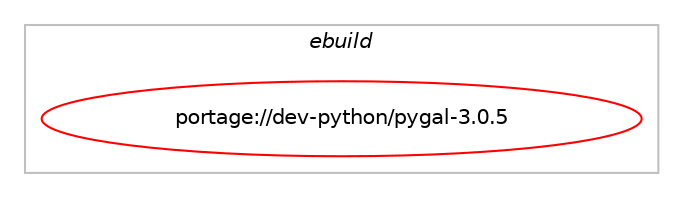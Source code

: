 digraph prolog {

# *************
# Graph options
# *************

newrank=true;
concentrate=true;
compound=true;
graph [rankdir=LR,fontname=Helvetica,fontsize=10,ranksep=1.5];#, ranksep=2.5, nodesep=0.2];
edge  [arrowhead=vee];
node  [fontname=Helvetica,fontsize=10];

# **********
# The ebuild
# **********

subgraph cluster_leftcol {
color=gray;
label=<<i>ebuild</i>>;
id [label="portage://dev-python/pygal-3.0.5", color=red, width=4, href="../dev-python/pygal-3.0.5.svg"];
}

# ****************
# The dependencies
# ****************

subgraph cluster_midcol {
color=gray;
label=<<i>dependencies</i>>;
subgraph cluster_compile {
fillcolor="#eeeeee";
style=filled;
label=<<i>compile</i>>;
}
subgraph cluster_compileandrun {
fillcolor="#eeeeee";
style=filled;
label=<<i>compile and run</i>>;
}
subgraph cluster_run {
fillcolor="#eeeeee";
style=filled;
label=<<i>run</i>>;
# *** BEGIN UNKNOWN DEPENDENCY TYPE (TODO) ***
# id -> equal(use_conditional_group(positive,python_targets_python3_10,portage://dev-python/pygal-3.0.5,[package_dependency(portage://dev-python/pygal-3.0.5,run,no,dev-lang,python,none,[,,],[slot(3.10)],[use(enable(xml),positive)])]))
# *** END UNKNOWN DEPENDENCY TYPE (TODO) ***

# *** BEGIN UNKNOWN DEPENDENCY TYPE (TODO) ***
# id -> equal(use_conditional_group(positive,python_targets_python3_11,portage://dev-python/pygal-3.0.5,[package_dependency(portage://dev-python/pygal-3.0.5,run,no,dev-lang,python,none,[,,],[slot(3.11)],[use(enable(xml),positive)])]))
# *** END UNKNOWN DEPENDENCY TYPE (TODO) ***

# *** BEGIN UNKNOWN DEPENDENCY TYPE (TODO) ***
# id -> equal(use_conditional_group(positive,python_targets_python3_12,portage://dev-python/pygal-3.0.5,[package_dependency(portage://dev-python/pygal-3.0.5,run,no,dev-lang,python,none,[,,],[slot(3.12)],[use(enable(xml),positive)])]))
# *** END UNKNOWN DEPENDENCY TYPE (TODO) ***

# *** BEGIN UNKNOWN DEPENDENCY TYPE (TODO) ***
# id -> equal(use_conditional_group(positive,python_targets_python3_13,portage://dev-python/pygal-3.0.5,[package_dependency(portage://dev-python/pygal-3.0.5,run,no,dev-lang,python,none,[,,],[slot(3.13)],[use(enable(xml),positive)])]))
# *** END UNKNOWN DEPENDENCY TYPE (TODO) ***

# *** BEGIN UNKNOWN DEPENDENCY TYPE (TODO) ***
# id -> equal(package_dependency(portage://dev-python/pygal-3.0.5,run,no,dev-python,importlib-metadata,none,[,,],[],[use(optenable(python_targets_python3_10),negative),use(optenable(python_targets_python3_11),negative),use(optenable(python_targets_python3_12),negative),use(optenable(python_targets_python3_13),negative)]))
# *** END UNKNOWN DEPENDENCY TYPE (TODO) ***

}
}

# **************
# The candidates
# **************

subgraph cluster_choices {
rank=same;
color=gray;
label=<<i>candidates</i>>;

}

}
